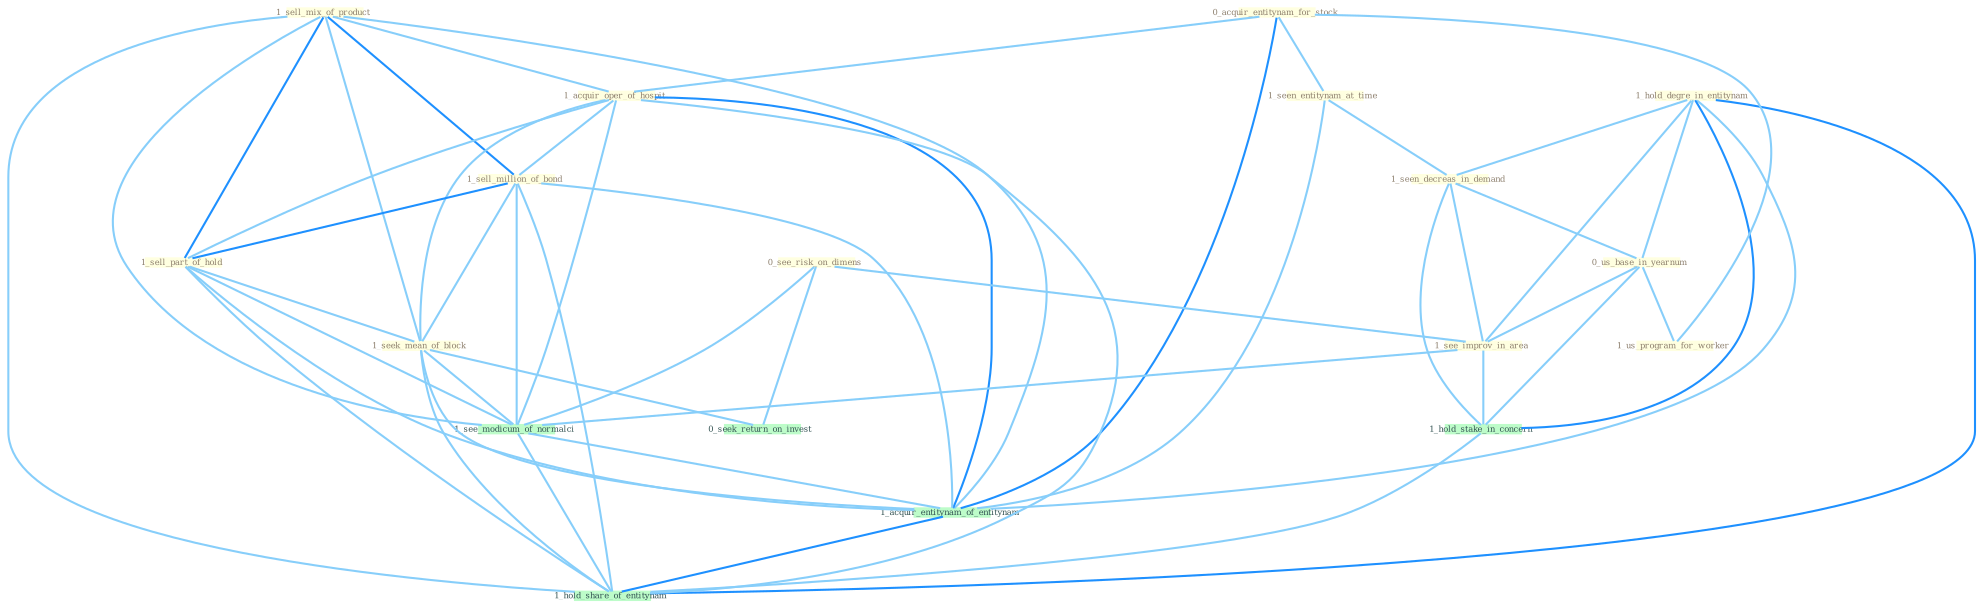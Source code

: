 Graph G{ 
    node
    [shape=polygon,style=filled,width=.5,height=.06,color="#BDFCC9",fixedsize=true,fontsize=4,
    fontcolor="#2f4f4f"];
    {node
    [color="#ffffe0", fontcolor="#8b7d6b"] "1_sell_mix_of_product " "1_hold_degre_in_entitynam " "0_acquir_entitynam_for_stock " "1_acquir_oper_of_hospit " "1_sell_million_of_bond " "1_seen_entitynam_at_time " "1_seen_decreas_in_demand " "0_see_risk_on_dimens " "0_us_base_in_yearnum " "1_see_improv_in_area " "1_sell_part_of_hold " "1_seek_mean_of_block " "1_us_program_for_worker "}
{node [color="#fff0f5", fontcolor="#b22222"]}
edge [color="#B0E2FF"];

	"1_sell_mix_of_product " -- "1_acquir_oper_of_hospit " [w="1", color="#87cefa" ];
	"1_sell_mix_of_product " -- "1_sell_million_of_bond " [w="2", color="#1e90ff" , len=0.8];
	"1_sell_mix_of_product " -- "1_sell_part_of_hold " [w="2", color="#1e90ff" , len=0.8];
	"1_sell_mix_of_product " -- "1_seek_mean_of_block " [w="1", color="#87cefa" ];
	"1_sell_mix_of_product " -- "1_see_modicum_of_normalci " [w="1", color="#87cefa" ];
	"1_sell_mix_of_product " -- "1_acquir_entitynam_of_entitynam " [w="1", color="#87cefa" ];
	"1_sell_mix_of_product " -- "1_hold_share_of_entitynam " [w="1", color="#87cefa" ];
	"1_hold_degre_in_entitynam " -- "1_seen_decreas_in_demand " [w="1", color="#87cefa" ];
	"1_hold_degre_in_entitynam " -- "0_us_base_in_yearnum " [w="1", color="#87cefa" ];
	"1_hold_degre_in_entitynam " -- "1_see_improv_in_area " [w="1", color="#87cefa" ];
	"1_hold_degre_in_entitynam " -- "1_hold_stake_in_concern " [w="2", color="#1e90ff" , len=0.8];
	"1_hold_degre_in_entitynam " -- "1_acquir_entitynam_of_entitynam " [w="1", color="#87cefa" ];
	"1_hold_degre_in_entitynam " -- "1_hold_share_of_entitynam " [w="2", color="#1e90ff" , len=0.8];
	"0_acquir_entitynam_for_stock " -- "1_acquir_oper_of_hospit " [w="1", color="#87cefa" ];
	"0_acquir_entitynam_for_stock " -- "1_seen_entitynam_at_time " [w="1", color="#87cefa" ];
	"0_acquir_entitynam_for_stock " -- "1_us_program_for_worker " [w="1", color="#87cefa" ];
	"0_acquir_entitynam_for_stock " -- "1_acquir_entitynam_of_entitynam " [w="2", color="#1e90ff" , len=0.8];
	"1_acquir_oper_of_hospit " -- "1_sell_million_of_bond " [w="1", color="#87cefa" ];
	"1_acquir_oper_of_hospit " -- "1_sell_part_of_hold " [w="1", color="#87cefa" ];
	"1_acquir_oper_of_hospit " -- "1_seek_mean_of_block " [w="1", color="#87cefa" ];
	"1_acquir_oper_of_hospit " -- "1_see_modicum_of_normalci " [w="1", color="#87cefa" ];
	"1_acquir_oper_of_hospit " -- "1_acquir_entitynam_of_entitynam " [w="2", color="#1e90ff" , len=0.8];
	"1_acquir_oper_of_hospit " -- "1_hold_share_of_entitynam " [w="1", color="#87cefa" ];
	"1_sell_million_of_bond " -- "1_sell_part_of_hold " [w="2", color="#1e90ff" , len=0.8];
	"1_sell_million_of_bond " -- "1_seek_mean_of_block " [w="1", color="#87cefa" ];
	"1_sell_million_of_bond " -- "1_see_modicum_of_normalci " [w="1", color="#87cefa" ];
	"1_sell_million_of_bond " -- "1_acquir_entitynam_of_entitynam " [w="1", color="#87cefa" ];
	"1_sell_million_of_bond " -- "1_hold_share_of_entitynam " [w="1", color="#87cefa" ];
	"1_seen_entitynam_at_time " -- "1_seen_decreas_in_demand " [w="1", color="#87cefa" ];
	"1_seen_entitynam_at_time " -- "1_acquir_entitynam_of_entitynam " [w="1", color="#87cefa" ];
	"1_seen_decreas_in_demand " -- "0_us_base_in_yearnum " [w="1", color="#87cefa" ];
	"1_seen_decreas_in_demand " -- "1_see_improv_in_area " [w="1", color="#87cefa" ];
	"1_seen_decreas_in_demand " -- "1_hold_stake_in_concern " [w="1", color="#87cefa" ];
	"0_see_risk_on_dimens " -- "1_see_improv_in_area " [w="1", color="#87cefa" ];
	"0_see_risk_on_dimens " -- "0_seek_return_on_invest " [w="1", color="#87cefa" ];
	"0_see_risk_on_dimens " -- "1_see_modicum_of_normalci " [w="1", color="#87cefa" ];
	"0_us_base_in_yearnum " -- "1_see_improv_in_area " [w="1", color="#87cefa" ];
	"0_us_base_in_yearnum " -- "1_us_program_for_worker " [w="1", color="#87cefa" ];
	"0_us_base_in_yearnum " -- "1_hold_stake_in_concern " [w="1", color="#87cefa" ];
	"1_see_improv_in_area " -- "1_hold_stake_in_concern " [w="1", color="#87cefa" ];
	"1_see_improv_in_area " -- "1_see_modicum_of_normalci " [w="1", color="#87cefa" ];
	"1_sell_part_of_hold " -- "1_seek_mean_of_block " [w="1", color="#87cefa" ];
	"1_sell_part_of_hold " -- "1_see_modicum_of_normalci " [w="1", color="#87cefa" ];
	"1_sell_part_of_hold " -- "1_acquir_entitynam_of_entitynam " [w="1", color="#87cefa" ];
	"1_sell_part_of_hold " -- "1_hold_share_of_entitynam " [w="1", color="#87cefa" ];
	"1_seek_mean_of_block " -- "0_seek_return_on_invest " [w="1", color="#87cefa" ];
	"1_seek_mean_of_block " -- "1_see_modicum_of_normalci " [w="1", color="#87cefa" ];
	"1_seek_mean_of_block " -- "1_acquir_entitynam_of_entitynam " [w="1", color="#87cefa" ];
	"1_seek_mean_of_block " -- "1_hold_share_of_entitynam " [w="1", color="#87cefa" ];
	"1_hold_stake_in_concern " -- "1_hold_share_of_entitynam " [w="1", color="#87cefa" ];
	"1_see_modicum_of_normalci " -- "1_acquir_entitynam_of_entitynam " [w="1", color="#87cefa" ];
	"1_see_modicum_of_normalci " -- "1_hold_share_of_entitynam " [w="1", color="#87cefa" ];
	"1_acquir_entitynam_of_entitynam " -- "1_hold_share_of_entitynam " [w="2", color="#1e90ff" , len=0.8];
}